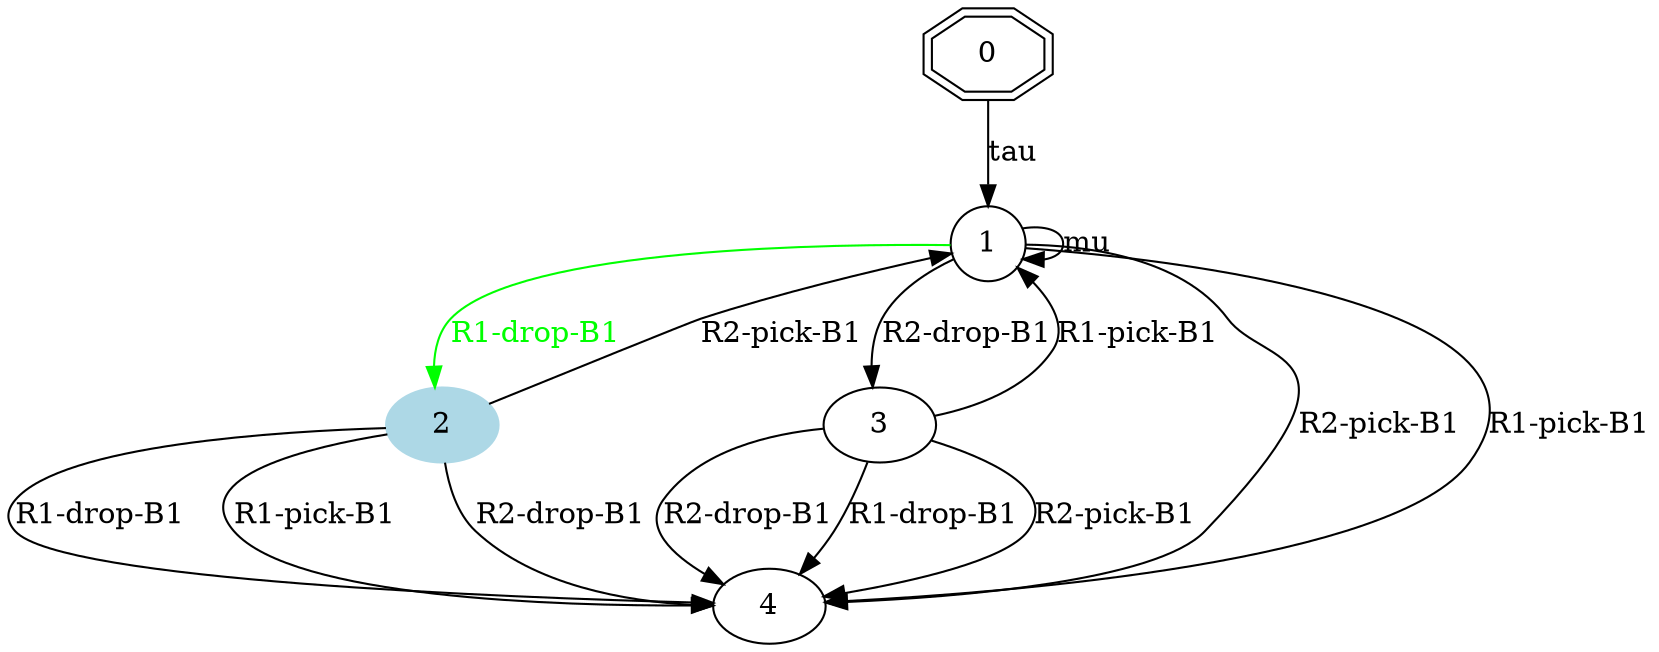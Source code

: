 digraph G {
	0 [label="0", shape=doubleoctagon];
	1 [label="1", shape=circle];
	2 [label="2",style=filled,color="lightblue"];
	0 -> 1 [label="tau"]
	1 -> 1 [label="mu"]
	1 -> 2 [label="R1-drop-B1",style=filled,color="green",fontcolor="green"];
	2 -> 1 [label="R2-pick-B1"]
	1 -> 3 [label="R2-drop-B1"]
	3 -> 1 [label="R1-pick-B1"]
	1 -> 4 [label="R2-pick-B1"]
	1 -> 4 [label="R1-pick-B1"]
	2 -> 4 [label="R1-drop-B1"]
	2 -> 4 [label="R1-pick-B1"]
	2 -> 4 [label="R2-drop-B1"]
	3 -> 4 [label="R2-drop-B1"]
	3 -> 4 [label="R1-drop-B1"]
	3 -> 4 [label="R2-pick-B1"]
}